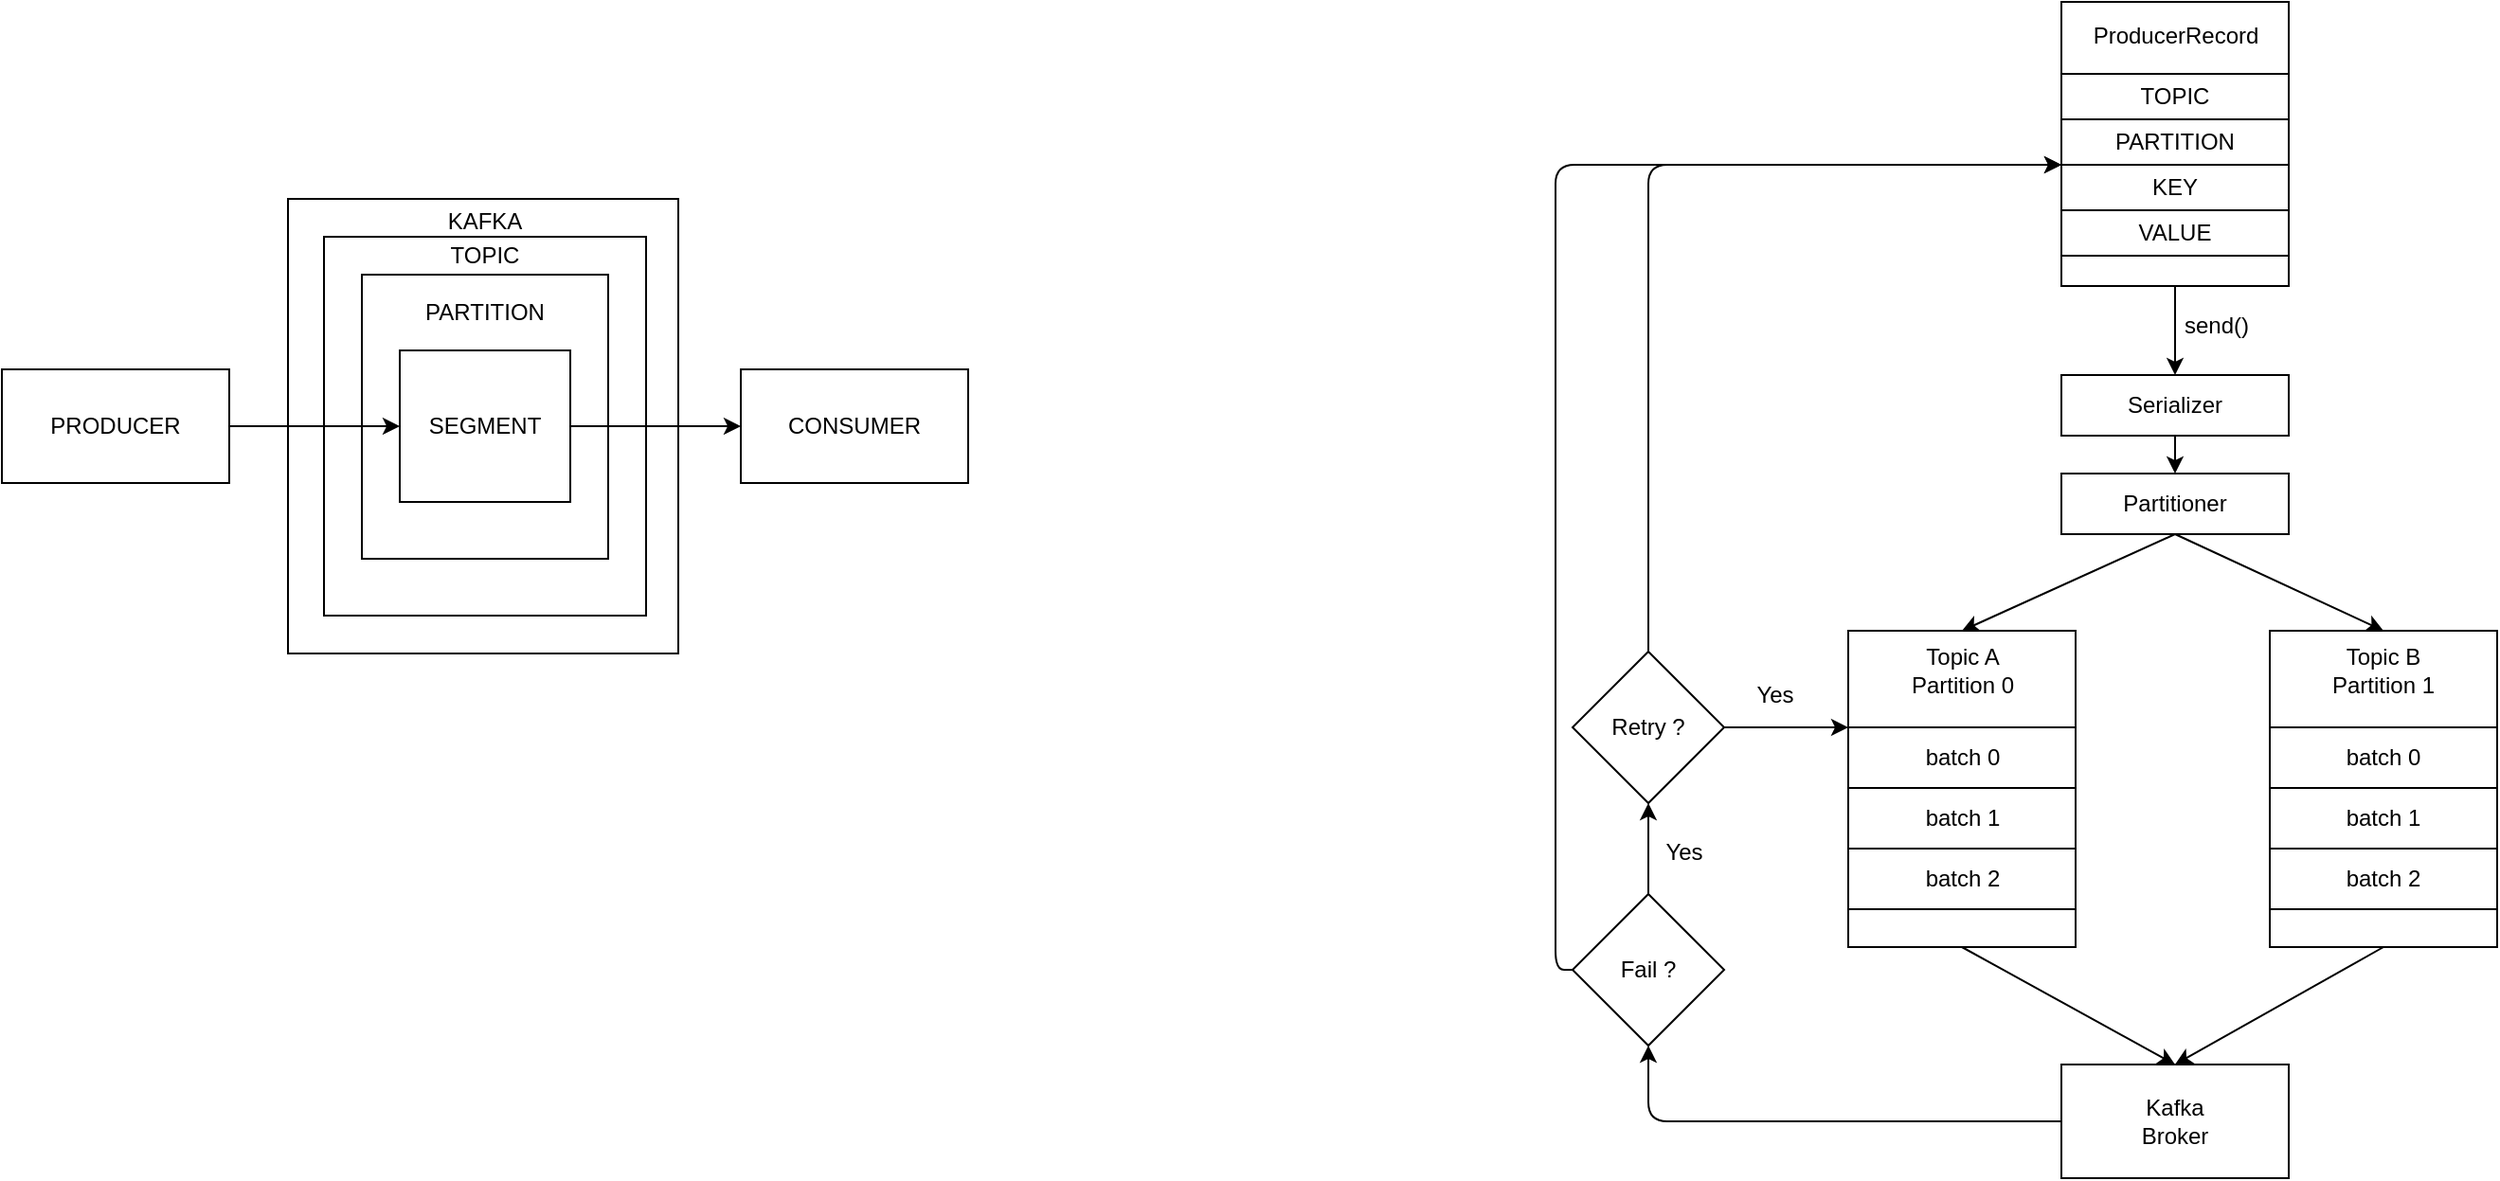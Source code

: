 <mxfile>
    <diagram id="EDpcUb9lTVCbuMQmSW58" name="페이지-1">
        <mxGraphModel dx="800" dy="682" grid="0" gridSize="10" guides="1" tooltips="1" connect="1" arrows="1" fold="1" page="1" pageScale="1" pageWidth="827" pageHeight="1169" math="0" shadow="0">
            <root>
                <mxCell id="0"/>
                <mxCell id="1" parent="0"/>
                <mxCell id="2" value="" style="whiteSpace=wrap;html=1;" parent="1" vertex="1">
                    <mxGeometry x="311" y="250" width="206" height="240" as="geometry"/>
                </mxCell>
                <mxCell id="3" value="&amp;nbsp;" style="whiteSpace=wrap;html=1;" parent="1" vertex="1">
                    <mxGeometry x="330" y="270" width="170" height="200" as="geometry"/>
                </mxCell>
                <mxCell id="4" value="" style="whiteSpace=wrap;html=1;" parent="1" vertex="1">
                    <mxGeometry x="350" y="290" width="130" height="150" as="geometry"/>
                </mxCell>
                <mxCell id="14" value="" style="edgeStyle=none;html=1;" parent="1" source="5" target="10" edge="1">
                    <mxGeometry relative="1" as="geometry"/>
                </mxCell>
                <mxCell id="5" value="SEGMENT" style="whiteSpace=wrap;html=1;" parent="1" vertex="1">
                    <mxGeometry x="370" y="330" width="90" height="80" as="geometry"/>
                </mxCell>
                <mxCell id="6" value="PARTITION" style="text;strokeColor=none;align=center;fillColor=none;html=1;verticalAlign=middle;whiteSpace=wrap;rounded=0;" parent="1" vertex="1">
                    <mxGeometry x="385" y="295" width="60" height="30" as="geometry"/>
                </mxCell>
                <mxCell id="7" value="TOPIC" style="text;strokeColor=none;align=center;fillColor=none;html=1;verticalAlign=middle;whiteSpace=wrap;rounded=0;" parent="1" vertex="1">
                    <mxGeometry x="385" y="265" width="60" height="30" as="geometry"/>
                </mxCell>
                <mxCell id="8" value="KAFKA" style="text;strokeColor=none;align=center;fillColor=none;html=1;verticalAlign=middle;whiteSpace=wrap;rounded=0;" parent="1" vertex="1">
                    <mxGeometry x="385" y="247" width="60" height="30" as="geometry"/>
                </mxCell>
                <mxCell id="13" value="" style="edgeStyle=none;html=1;" parent="1" source="9" target="5" edge="1">
                    <mxGeometry relative="1" as="geometry"/>
                </mxCell>
                <mxCell id="9" value="PRODUCER" style="whiteSpace=wrap;html=1;" parent="1" vertex="1">
                    <mxGeometry x="160" y="340" width="120" height="60" as="geometry"/>
                </mxCell>
                <mxCell id="10" value="CONSUMER" style="whiteSpace=wrap;html=1;" parent="1" vertex="1">
                    <mxGeometry x="550" y="340" width="120" height="60" as="geometry"/>
                </mxCell>
                <mxCell id="42" style="edgeStyle=none;html=1;exitX=0.5;exitY=1;exitDx=0;exitDy=0;entryX=0.5;entryY=0;entryDx=0;entryDy=0;" edge="1" parent="1" source="16" target="22">
                    <mxGeometry relative="1" as="geometry"/>
                </mxCell>
                <mxCell id="16" value="" style="whiteSpace=wrap;html=1;" vertex="1" parent="1">
                    <mxGeometry x="1247" y="146" width="120" height="150" as="geometry"/>
                </mxCell>
                <mxCell id="17" value="ProducerRecord" style="text;html=1;align=center;verticalAlign=middle;resizable=0;points=[];autosize=1;strokeColor=none;fillColor=none;" vertex="1" parent="1">
                    <mxGeometry x="1254.5" y="151" width="105" height="26" as="geometry"/>
                </mxCell>
                <mxCell id="18" value="TOPIC" style="whiteSpace=wrap;html=1;" vertex="1" parent="1">
                    <mxGeometry x="1247" y="184" width="120" height="24" as="geometry"/>
                </mxCell>
                <mxCell id="19" value="PARTITION" style="whiteSpace=wrap;html=1;" vertex="1" parent="1">
                    <mxGeometry x="1247" y="208" width="120" height="24" as="geometry"/>
                </mxCell>
                <mxCell id="20" value="KEY" style="whiteSpace=wrap;html=1;" vertex="1" parent="1">
                    <mxGeometry x="1247" y="232" width="120" height="24" as="geometry"/>
                </mxCell>
                <mxCell id="21" value="VALUE" style="whiteSpace=wrap;html=1;" vertex="1" parent="1">
                    <mxGeometry x="1247" y="256" width="120" height="24" as="geometry"/>
                </mxCell>
                <mxCell id="41" style="edgeStyle=none;html=1;exitX=0.5;exitY=1;exitDx=0;exitDy=0;entryX=0.5;entryY=0;entryDx=0;entryDy=0;" edge="1" parent="1" source="22" target="23">
                    <mxGeometry relative="1" as="geometry"/>
                </mxCell>
                <mxCell id="22" value="Serializer" style="whiteSpace=wrap;html=1;" vertex="1" parent="1">
                    <mxGeometry x="1247" y="343" width="120" height="32" as="geometry"/>
                </mxCell>
                <mxCell id="38" style="edgeStyle=none;html=1;exitX=0.5;exitY=1;exitDx=0;exitDy=0;entryX=0.5;entryY=0;entryDx=0;entryDy=0;" edge="1" parent="1" source="23" target="24">
                    <mxGeometry relative="1" as="geometry"/>
                </mxCell>
                <mxCell id="39" style="edgeStyle=none;html=1;exitX=0.5;exitY=1;exitDx=0;exitDy=0;entryX=0.5;entryY=0;entryDx=0;entryDy=0;" edge="1" parent="1" source="23" target="29">
                    <mxGeometry relative="1" as="geometry"/>
                </mxCell>
                <mxCell id="23" value="Partitioner" style="whiteSpace=wrap;html=1;" vertex="1" parent="1">
                    <mxGeometry x="1247" y="395" width="120" height="32" as="geometry"/>
                </mxCell>
                <mxCell id="36" style="edgeStyle=none;html=1;exitX=0.5;exitY=1;exitDx=0;exitDy=0;entryX=0.5;entryY=0;entryDx=0;entryDy=0;" edge="1" parent="1" source="24" target="34">
                    <mxGeometry relative="1" as="geometry"/>
                </mxCell>
                <mxCell id="24" value="" style="whiteSpace=wrap;html=1;" vertex="1" parent="1">
                    <mxGeometry x="1134.5" y="478" width="120" height="167" as="geometry"/>
                </mxCell>
                <mxCell id="25" value="Topic A&lt;br&gt;Partition 0" style="text;strokeColor=none;align=center;fillColor=none;html=1;verticalAlign=middle;whiteSpace=wrap;rounded=0;" vertex="1" parent="1">
                    <mxGeometry x="1164.503" y="484" width="60" height="30" as="geometry"/>
                </mxCell>
                <mxCell id="26" value="batch 0" style="whiteSpace=wrap;html=1;" vertex="1" parent="1">
                    <mxGeometry x="1134.5" y="529" width="120" height="32" as="geometry"/>
                </mxCell>
                <mxCell id="27" value="batch 1" style="whiteSpace=wrap;html=1;" vertex="1" parent="1">
                    <mxGeometry x="1134.5" y="561" width="120" height="32" as="geometry"/>
                </mxCell>
                <mxCell id="28" value="batch 2" style="whiteSpace=wrap;html=1;" vertex="1" parent="1">
                    <mxGeometry x="1134.5" y="593" width="120" height="32" as="geometry"/>
                </mxCell>
                <mxCell id="37" style="edgeStyle=none;html=1;exitX=0.5;exitY=1;exitDx=0;exitDy=0;entryX=0.5;entryY=0;entryDx=0;entryDy=0;" edge="1" parent="1" source="29" target="34">
                    <mxGeometry relative="1" as="geometry">
                        <mxPoint x="1305" y="704" as="targetPoint"/>
                    </mxGeometry>
                </mxCell>
                <mxCell id="29" value="" style="whiteSpace=wrap;html=1;" vertex="1" parent="1">
                    <mxGeometry x="1357" y="478" width="120" height="167" as="geometry"/>
                </mxCell>
                <mxCell id="30" value="Topic B&lt;br&gt;Partition 1" style="text;strokeColor=none;align=center;fillColor=none;html=1;verticalAlign=middle;whiteSpace=wrap;rounded=0;" vertex="1" parent="1">
                    <mxGeometry x="1387.003" y="484" width="60" height="30" as="geometry"/>
                </mxCell>
                <mxCell id="31" value="batch 0" style="whiteSpace=wrap;html=1;" vertex="1" parent="1">
                    <mxGeometry x="1357" y="529" width="120" height="32" as="geometry"/>
                </mxCell>
                <mxCell id="32" value="batch 1" style="whiteSpace=wrap;html=1;" vertex="1" parent="1">
                    <mxGeometry x="1357" y="561" width="120" height="32" as="geometry"/>
                </mxCell>
                <mxCell id="33" value="batch 2" style="whiteSpace=wrap;html=1;" vertex="1" parent="1">
                    <mxGeometry x="1357" y="593" width="120" height="32" as="geometry"/>
                </mxCell>
                <mxCell id="52" style="edgeStyle=none;html=1;exitX=0;exitY=0.5;exitDx=0;exitDy=0;entryX=0.5;entryY=1;entryDx=0;entryDy=0;" edge="1" parent="1" source="34" target="45">
                    <mxGeometry relative="1" as="geometry">
                        <Array as="points">
                            <mxPoint x="1029" y="737"/>
                        </Array>
                    </mxGeometry>
                </mxCell>
                <mxCell id="34" value="Kafka&lt;br&gt;Broker" style="whiteSpace=wrap;html=1;" vertex="1" parent="1">
                    <mxGeometry x="1247" y="706.996" width="120" height="60" as="geometry"/>
                </mxCell>
                <mxCell id="43" value="send()" style="text;strokeColor=none;align=center;fillColor=none;html=1;verticalAlign=middle;whiteSpace=wrap;rounded=0;" vertex="1" parent="1">
                    <mxGeometry x="1299.497" y="302.004" width="60" height="30" as="geometry"/>
                </mxCell>
                <mxCell id="50" style="edgeStyle=none;html=1;exitX=0.5;exitY=0;exitDx=0;exitDy=0;entryX=0.5;entryY=1;entryDx=0;entryDy=0;" edge="1" parent="1" source="45" target="46">
                    <mxGeometry relative="1" as="geometry"/>
                </mxCell>
                <mxCell id="54" style="edgeStyle=none;html=1;exitX=0;exitY=0.5;exitDx=0;exitDy=0;entryX=0;entryY=0;entryDx=0;entryDy=0;" edge="1" parent="1" source="45" target="20">
                    <mxGeometry relative="1" as="geometry">
                        <Array as="points">
                            <mxPoint x="980" y="657"/>
                            <mxPoint x="980" y="232"/>
                        </Array>
                    </mxGeometry>
                </mxCell>
                <mxCell id="45" value="Fail ?" style="rhombus;whiteSpace=wrap;html=1;" vertex="1" parent="1">
                    <mxGeometry x="989" y="617" width="80" height="80" as="geometry"/>
                </mxCell>
                <mxCell id="47" style="edgeStyle=none;html=1;exitX=1;exitY=0.5;exitDx=0;exitDy=0;entryX=0;entryY=0;entryDx=0;entryDy=0;" edge="1" parent="1" source="46" target="26">
                    <mxGeometry relative="1" as="geometry"/>
                </mxCell>
                <mxCell id="53" style="edgeStyle=none;html=1;exitX=0.5;exitY=0;exitDx=0;exitDy=0;entryX=0;entryY=0;entryDx=0;entryDy=0;" edge="1" parent="1" source="46" target="20">
                    <mxGeometry relative="1" as="geometry">
                        <Array as="points">
                            <mxPoint x="1029" y="232"/>
                        </Array>
                    </mxGeometry>
                </mxCell>
                <mxCell id="46" value="Retry ?" style="rhombus;whiteSpace=wrap;html=1;" vertex="1" parent="1">
                    <mxGeometry x="989" y="489" width="80" height="80" as="geometry"/>
                </mxCell>
                <mxCell id="48" value="Yes" style="text;strokeColor=none;align=center;fillColor=none;html=1;verticalAlign=middle;whiteSpace=wrap;rounded=0;" vertex="1" parent="1">
                    <mxGeometry x="1066.429" y="496.714" width="60" height="30" as="geometry"/>
                </mxCell>
                <mxCell id="51" value="Yes" style="text;strokeColor=none;align=center;fillColor=none;html=1;verticalAlign=middle;whiteSpace=wrap;rounded=0;" vertex="1" parent="1">
                    <mxGeometry x="1018.004" y="580.001" width="60" height="30" as="geometry"/>
                </mxCell>
            </root>
        </mxGraphModel>
    </diagram>
</mxfile>